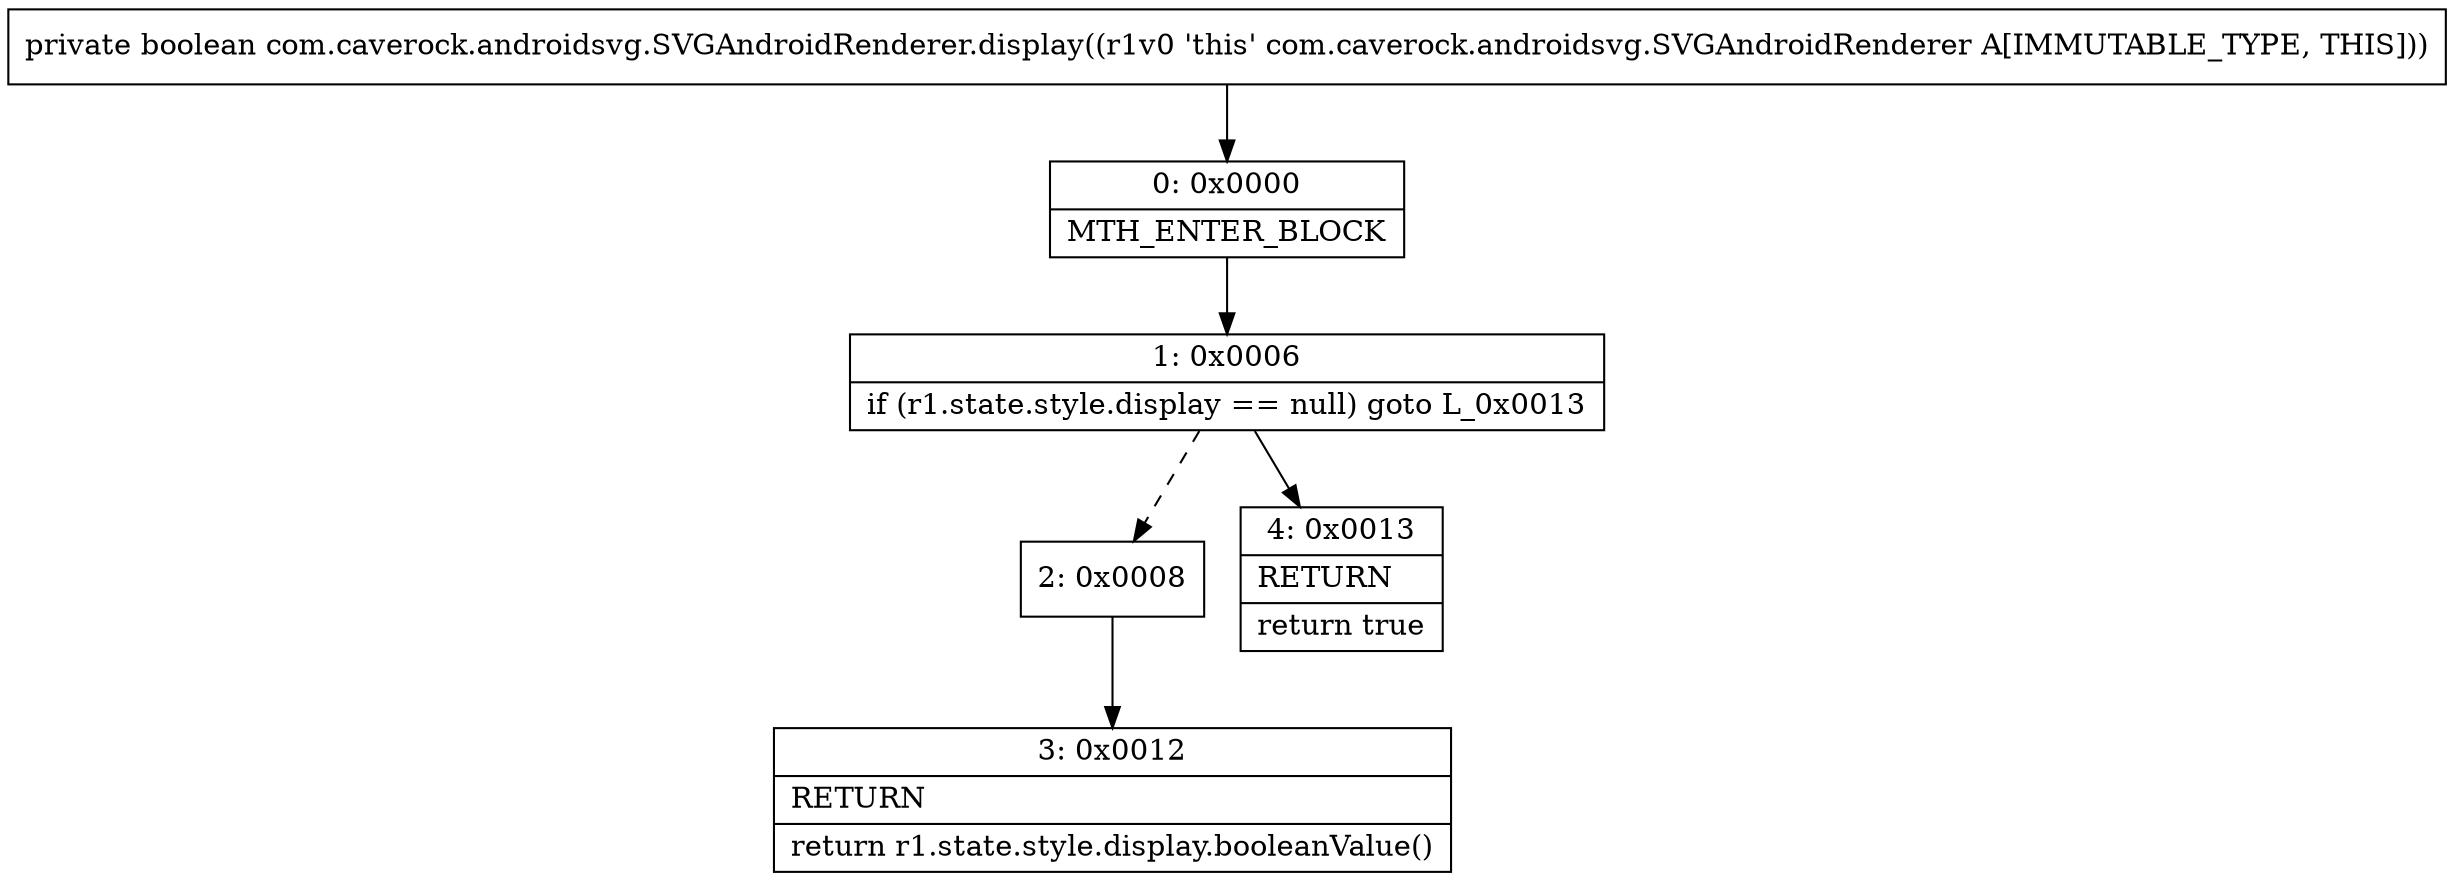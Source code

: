 digraph "CFG forcom.caverock.androidsvg.SVGAndroidRenderer.display()Z" {
Node_0 [shape=record,label="{0\:\ 0x0000|MTH_ENTER_BLOCK\l}"];
Node_1 [shape=record,label="{1\:\ 0x0006|if (r1.state.style.display == null) goto L_0x0013\l}"];
Node_2 [shape=record,label="{2\:\ 0x0008}"];
Node_3 [shape=record,label="{3\:\ 0x0012|RETURN\l|return r1.state.style.display.booleanValue()\l}"];
Node_4 [shape=record,label="{4\:\ 0x0013|RETURN\l|return true\l}"];
MethodNode[shape=record,label="{private boolean com.caverock.androidsvg.SVGAndroidRenderer.display((r1v0 'this' com.caverock.androidsvg.SVGAndroidRenderer A[IMMUTABLE_TYPE, THIS])) }"];
MethodNode -> Node_0;
Node_0 -> Node_1;
Node_1 -> Node_2[style=dashed];
Node_1 -> Node_4;
Node_2 -> Node_3;
}

